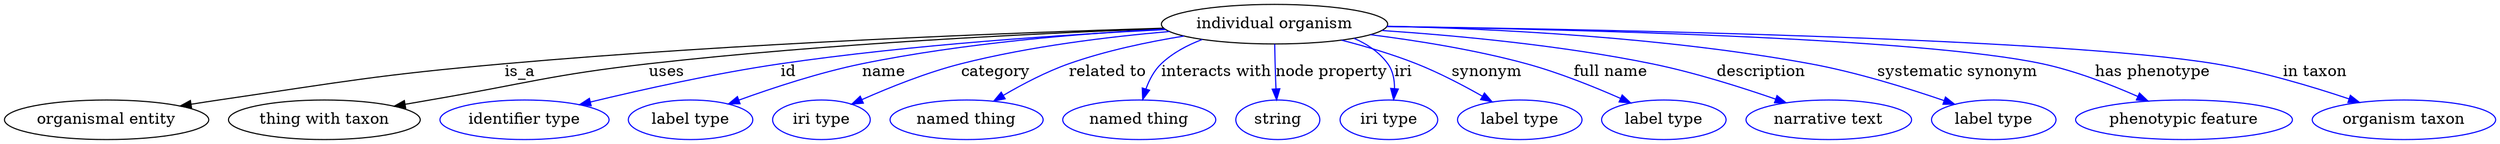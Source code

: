 digraph {
	graph [bb="0,0,1822.3,122"];
	node [label="\N"];
	"individual organism"	 [height=0.5,
		label="individual organism",
		pos="927.6,104",
		width=2.2482];
	"organismal entity"	 [height=0.5,
		pos="71.597,18",
		width=1.9888];
	"individual organism" -> "organismal entity"	 [label=is_a,
		lp="380.87,61",
		pos="e,124.21,30.267 847.41,100.91 738.77,96.25 538.87,85.996 369.04,68 272.34,57.753 248.22,53.67 152.6,36 146.55,34.883 140.28,33.639 \
134.01,32.341"];
	"thing with taxon"	 [height=0.5,
		pos="229.6,18",
		width=1.891];
	"individual organism" -> "thing with taxon"	 [label=uses,
		lp="495.65,61",
		pos="e,280.29,30.061 848.33,99.949 759.29,94.849 610.61,84.675 483.49,68 404.7,57.666 385.42,52.049 307.6,36 301.93,34.831 296.04,33.566 \
290.16,32.268"];
	id	 [color=blue,
		height=0.5,
		label="identifier type",
		pos="375.6,18",
		width=1.652];
	"individual organism" -> id	 [color=blue,
		label=id,
		lp="581.04,61",
		pos="e,420.19,29.936 849.38,99.125 777.59,93.916 668.47,84.146 574.71,68 515.6,57.821 501.73,50.786 443.6,36 439.22,34.886 434.68,33.718 \
430.13,32.535",
		style=solid];
	name	 [color=blue,
		height=0.5,
		label="label type",
		pos="497.6,18",
		width=1.2425];
	"individual organism" -> name	 [color=blue,
		label=name,
		lp="650.76,61",
		pos="e,527.88,31.249 849.5,99.195 790.13,94.388 706.75,85.146 635.28,68 601.47,59.89 564.51,46.183 537.4,35.169",
		style=solid];
	category	 [color=blue,
		height=0.5,
		label="iri type",
		pos="595.6,18",
		width=0.9834];
	"individual organism" -> category	 [color=blue,
		label=category,
		lp="730.69,61",
		pos="e,619.96,31.245 853.27,96.837 809.82,91.435 754.27,82.421 706.4,68 679.47,59.886 650.55,46.669 629.01,35.861",
		style=solid];
	"related to"	 [color=blue,
		height=0.5,
		label="named thing",
		pos="702.6,18",
		width=1.5019];
	"individual organism" -> "related to"	 [color=blue,
		label="related to",
		lp="810.83,61",
		pos="e,725.13,34.416 864.82,92.594 839.22,86.836 809.69,78.749 784.12,68 766.63,60.646 748.51,49.894 733.81,40.243",
		style=solid];
	"interacts with"	 [color=blue,
		height=0.5,
		label="named thing",
		pos="828.6,18",
		width=1.5019];
	"individual organism" -> "interacts with"	 [color=blue,
		label="interacts with",
		lp="887.5,61",
		pos="e,832.34,36.022 880.09,89.261 868.73,83.98 857.41,77.023 848.79,68 842.87,61.816 838.61,53.673 835.57,45.759",
		style=solid];
	"node property"	 [color=blue,
		height=0.5,
		label=string,
		pos="930.6,18",
		width=0.8403];
	"individual organism" -> "node property"	 [color=blue,
		label="node property",
		lp="967.67,61",
		pos="e,929.36,36.307 927.72,85.943 927.84,76.436 928.05,64.584 928.45,54 928.55,51.572 928.66,49.052 928.79,46.525",
		style=solid];
	iri	 [color=blue,
		height=0.5,
		label="iri type",
		pos="1014.6,18",
		width=0.9834];
	"individual organism" -> iri	 [color=blue,
		label=iri,
		lp="1019.8,61",
		pos="e,1015.7,36.286 978.32,89.753 989.1,84.527 999.38,77.472 1006.6,68 1011.3,61.846 1013.7,54.014 1014.8,46.386",
		style=solid];
	synonym	 [color=blue,
		height=0.5,
		label="label type",
		pos="1112.6,18",
		width=1.2425];
	"individual organism" -> synonym	 [color=blue,
		label=synonym,
		lp="1081.3,61",
		pos="e,1089.7,33.534 975.37,89.375 992.75,83.474 1012.4,76.131 1029.6,68 1047.3,59.661 1066,48.591 1081.2,38.988",
		style=solid];
	"full name"	 [color=blue,
		height=0.5,
		label="label type",
		pos="1219.6,18",
		width=1.2425];
	"individual organism" -> "full name"	 [color=blue,
		label="full name",
		lp="1171.2,61",
		pos="e,1192.5,32.591 996.36,94.418 1031.1,88.589 1073.6,79.933 1110.6,68 1135.7,59.905 1162.6,47.587 1183.4,37.203",
		style=solid];
	description	 [color=blue,
		height=0.5,
		label="narrative text",
		pos="1339.6,18",
		width=1.5834];
	"individual organism" -> description	 [color=blue,
		label=description,
		lp="1279.7,61",
		pos="e,1305.9,32.534 1004.6,98.378 1060,93.25 1136.1,83.966 1201.6,68 1234.1,60.071 1269.6,47.114 1296.4,36.376",
		style=solid];
	"systematic synonym"	 [color=blue,
		height=0.5,
		label="label type",
		pos="1459.6,18",
		width=1.2425];
	"individual organism" -> "systematic synonym"	 [color=blue,
		label="systematic synonym",
		lp="1420.6,61",
		pos="e,1428.5,31.144 1005.7,98.953 1101.3,92.384 1257.6,80.287 1314.6,68 1350.7,60.217 1390.2,46.197 1418.9,34.98",
		style=solid];
	"has phenotype"	 [color=blue,
		height=0.5,
		label="phenotypic feature",
		pos="1598.6,18",
		width=2.1155];
	"individual organism" -> "has phenotype"	 [color=blue,
		label="has phenotype",
		lp="1565.8,61",
		pos="e,1567.8,34.581 1008.3,102.1 1139.8,98.453 1394.1,88.887 1481.6,68 1508.3,61.626 1536.6,49.661 1558.7,39.034",
		style=solid];
	"in taxon"	 [color=blue,
		height=0.5,
		label="organism taxon",
		pos="1757.6,18",
		width=1.7978];
	"individual organism" -> "in taxon"	 [color=blue,
		label="in taxon",
		lp="1685.3,61",
		pos="e,1721.8,33.156 1008.4,102.5 1163.2,99.155 1496.6,89.638 1609.6,68 1645,61.215 1683.6,47.989 1712.4,36.844",
		style=solid];
}

